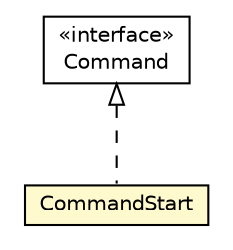 #!/usr/local/bin/dot
#
# Class diagram 
# Generated by UMLGraph version 5.1 (http://www.umlgraph.org/)
#

digraph G {
	edge [fontname="Helvetica",fontsize=10,labelfontname="Helvetica",labelfontsize=10];
	node [fontname="Helvetica",fontsize=10,shape=plaintext];
	nodesep=0.25;
	ranksep=0.5;
	// edu.proz.checkers.server.controller.Command
	c2712 [label=<<table title="edu.proz.checkers.server.controller.Command" border="0" cellborder="1" cellspacing="0" cellpadding="2" port="p" href="./Command.html">
		<tr><td><table border="0" cellspacing="0" cellpadding="1">
<tr><td align="center" balign="center"> &#171;interface&#187; </td></tr>
<tr><td align="center" balign="center"> Command </td></tr>
		</table></td></tr>
		</table>>, fontname="Helvetica", fontcolor="black", fontsize=10.0];
	// edu.proz.checkers.server.controller.SessionController.CommandStart
	c2714 [label=<<table title="edu.proz.checkers.server.controller.SessionController.CommandStart" border="0" cellborder="1" cellspacing="0" cellpadding="2" port="p" bgcolor="lemonChiffon" href="./SessionController.CommandStart.html">
		<tr><td><table border="0" cellspacing="0" cellpadding="1">
<tr><td align="center" balign="center"> CommandStart </td></tr>
		</table></td></tr>
		</table>>, fontname="Helvetica", fontcolor="black", fontsize=10.0];
	//edu.proz.checkers.server.controller.SessionController.CommandStart implements edu.proz.checkers.server.controller.Command
	c2712:p -> c2714:p [dir=back,arrowtail=empty,style=dashed];
}

